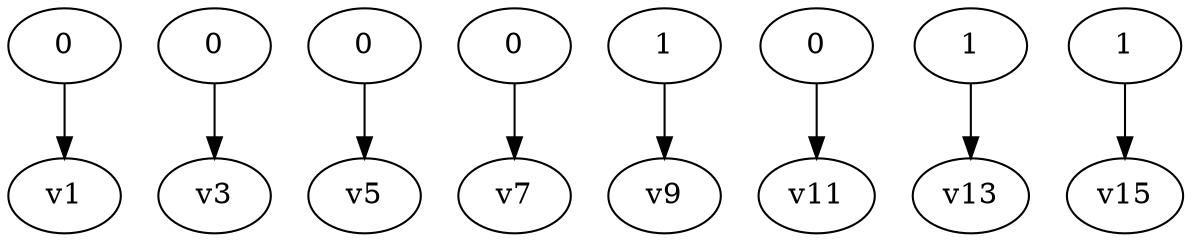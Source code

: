 digraph G { 
v0 [label="0"]; 
v2 [label="0"]; 
v4 [label="0"]; 
v6 [label="0"]; 
v8 [label="1"]; 
v10 [label="0"]; 
v12 [label="1"]; 
v14 [label="1"]; 
v0 -> v1;
v2 -> v3;
v4 -> v5;
v6 -> v7;
v8 -> v9;
v10 -> v11;
v12 -> v13;
v14 -> v15;
}